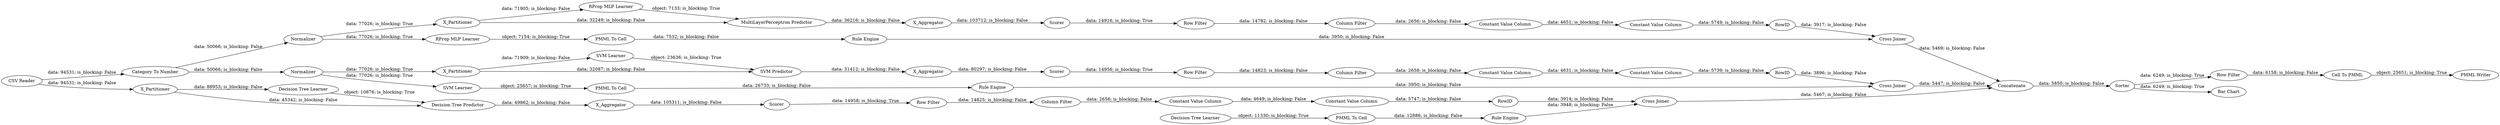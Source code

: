 digraph {
	"-8107386726302042316_33" [label="Decision Tree Learner"]
	"-6902593452676619570_32" [label="Decision Tree Predictor"]
	"2932351422363123692_9" [label="Row Filter"]
	"480799600468103693_294" [label="Column Filter"]
	"1659532876047416488_290" [label="Constant Value Column"]
	"-4748952963782934900_35" [label="RProp MLP Learner"]
	"7629981689679395604_62" [label="CSV Reader"]
	"-4689115768319958675_32" [label="MultiLayerPerceptron Predictor"]
	"-8107386726302042316_28" [label="PMML To Cell"]
	"-6531062281159475051_31" [label="SVM Learner"]
	"1659532876047416488_292" [label="Constant Value Column"]
	"-4689115768319958675_38" [label="Cross Joiner"]
	"-6902593452676619570_39" [label=Scorer]
	"7629981689679395604_54" [label="Cell To PMML"]
	"2932351422363123692_290" [label="Constant Value Column"]
	"7629981689679395604_61" [label="PMML Writer"]
	"2932351422363123692_292" [label="Constant Value Column"]
	"-6531062281159475051_2" [label=X_Partitioner]
	"7629981689679395604_60" [label=Concatenate]
	"7629981689679395604_52" [label=Sorter]
	"2932351422363123692_293" [label=RowID]
	"-6531062281159475051_40" [label=Normalizer]
	"-6531062281159475051_7" [label=X_Aggregator]
	"-4689115768319958675_31" [label="RProp MLP Learner"]
	"-8823750271135622673_34" [label="PMML To Cell"]
	"-6531062281159475051_32" [label="SVM Predictor"]
	"1659532876047416488_294" [label="Column Filter"]
	"7629981689679395604_53" [label="Row Filter"]
	"7629981689679395604_58" [label="Category To Number"]
	"-6902593452676619570_2" [label=X_Partitioner]
	"-6902593452676619570_31" [label="Decision Tree Learner"]
	"-4748952963782934900_34" [label="Rule Engine"]
	"-6902593452676619570_7" [label=X_Aggregator]
	"-8823750271135622673_35" [label="Rule Engine"]
	"-4748952963782934900_22" [label="PMML To Cell"]
	"7629981689679395604_63" [label="Bar Chart"]
	"480799600468103693_9" [label="Row Filter"]
	"480799600468103693_292" [label="Constant Value Column"]
	"480799600468103693_290" [label="Constant Value Column"]
	"-4689115768319958675_39" [label=Normalizer]
	"-6531062281159475051_41" [label=Scorer]
	"-4689115768319958675_7" [label=X_Aggregator]
	"-4689115768319958675_40" [label=Scorer]
	"2932351422363123692_294" [label="Column Filter"]
	"-6902593452676619570_38" [label="Cross Joiner"]
	"-8823750271135622673_33" [label="SVM Learner"]
	"-4689115768319958675_2" [label=X_Partitioner]
	"-8107386726302042316_34" [label="Rule Engine"]
	"1659532876047416488_9" [label="Row Filter"]
	"1659532876047416488_293" [label=RowID]
	"480799600468103693_293" [label=RowID]
	"-6531062281159475051_39" [label="Cross Joiner"]
	"2932351422363123692_290" -> "2932351422363123692_292" [label="data: 4649; is_blocking: False"]
	"-6531062281159475051_39" -> "7629981689679395604_60" [label="data: 5447; is_blocking: False"]
	"2932351422363123692_292" -> "2932351422363123692_293" [label="data: 5747; is_blocking: False"]
	"-6531062281159475051_31" -> "-6531062281159475051_32" [label="object: 23636; is_blocking: True"]
	"-8823750271135622673_35" -> "-6531062281159475051_39" [label="data: 3950; is_blocking: False"]
	"-6902593452676619570_7" -> "-6902593452676619570_39" [label="data: 105311; is_blocking: False"]
	"7629981689679395604_60" -> "7629981689679395604_52" [label="data: 5850; is_blocking: False"]
	"480799600468103693_9" -> "480799600468103693_294" [label="data: 14782; is_blocking: False"]
	"-6531062281159475051_2" -> "-6531062281159475051_31" [label="data: 71909; is_blocking: False"]
	"-4689115768319958675_39" -> "-4748952963782934900_35" [label="data: 77026; is_blocking: True"]
	"-6531062281159475051_2" -> "-6531062281159475051_32" [label="data: 32087; is_blocking: False"]
	"-4689115768319958675_38" -> "7629981689679395604_60" [label="data: 5469; is_blocking: False"]
	"-6902593452676619570_39" -> "2932351422363123692_9" [label="data: 14958; is_blocking: True"]
	"7629981689679395604_62" -> "7629981689679395604_58" [label="data: 94531; is_blocking: False"]
	"-8107386726302042316_28" -> "-8107386726302042316_34" [label="data: 12886; is_blocking: False"]
	"2932351422363123692_294" -> "2932351422363123692_290" [label="data: 2656; is_blocking: False"]
	"-4689115768319958675_39" -> "-4689115768319958675_2" [label="data: 77026; is_blocking: True"]
	"2932351422363123692_293" -> "-6902593452676619570_38" [label="data: 3914; is_blocking: False"]
	"-8823750271135622673_34" -> "-8823750271135622673_35" [label="data: 26733; is_blocking: False"]
	"480799600468103693_294" -> "480799600468103693_290" [label="data: 2656; is_blocking: False"]
	"1659532876047416488_294" -> "1659532876047416488_290" [label="data: 2658; is_blocking: False"]
	"1659532876047416488_292" -> "1659532876047416488_293" [label="data: 5739; is_blocking: False"]
	"-8823750271135622673_33" -> "-8823750271135622673_34" [label="object: 25657; is_blocking: True"]
	"7629981689679395604_58" -> "-4689115768319958675_39" [label="data: 50066; is_blocking: False"]
	"480799600468103693_290" -> "480799600468103693_292" [label="data: 4651; is_blocking: False"]
	"-6902593452676619570_2" -> "-6902593452676619570_31" [label="data: 88953; is_blocking: False"]
	"-6902593452676619570_2" -> "-6902593452676619570_32" [label="data: 45342; is_blocking: False"]
	"1659532876047416488_9" -> "1659532876047416488_294" [label="data: 14823; is_blocking: False"]
	"-6531062281159475051_40" -> "-6531062281159475051_2" [label="data: 77026; is_blocking: True"]
	"-8107386726302042316_33" -> "-8107386726302042316_28" [label="object: 11330; is_blocking: True"]
	"-4689115768319958675_2" -> "-4689115768319958675_32" [label="data: 32249; is_blocking: False"]
	"480799600468103693_293" -> "-4689115768319958675_38" [label="data: 3917; is_blocking: False"]
	"-4689115768319958675_40" -> "480799600468103693_9" [label="data: 14916; is_blocking: True"]
	"-4748952963782934900_22" -> "-4748952963782934900_34" [label="data: 7532; is_blocking: False"]
	"480799600468103693_292" -> "480799600468103693_293" [label="data: 5749; is_blocking: False"]
	"-6531062281159475051_40" -> "-8823750271135622673_33" [label="data: 77026; is_blocking: True"]
	"-6902593452676619570_38" -> "7629981689679395604_60" [label="data: 5467; is_blocking: False"]
	"7629981689679395604_53" -> "7629981689679395604_54" [label="data: 6158; is_blocking: False"]
	"7629981689679395604_52" -> "7629981689679395604_53" [label="data: 6249; is_blocking: True"]
	"-4748952963782934900_35" -> "-4748952963782934900_22" [label="object: 7154; is_blocking: True"]
	"-8107386726302042316_34" -> "-6902593452676619570_38" [label="data: 3948; is_blocking: False"]
	"1659532876047416488_290" -> "1659532876047416488_292" [label="data: 4631; is_blocking: False"]
	"-4689115768319958675_31" -> "-4689115768319958675_32" [label="object: 7133; is_blocking: True"]
	"1659532876047416488_293" -> "-6531062281159475051_39" [label="data: 3896; is_blocking: False"]
	"-6531062281159475051_41" -> "1659532876047416488_9" [label="data: 14956; is_blocking: True"]
	"-6902593452676619570_32" -> "-6902593452676619570_7" [label="data: 49862; is_blocking: False"]
	"7629981689679395604_58" -> "-6531062281159475051_40" [label="data: 50066; is_blocking: False"]
	"2932351422363123692_9" -> "2932351422363123692_294" [label="data: 14825; is_blocking: False"]
	"-6531062281159475051_32" -> "-6531062281159475051_7" [label="data: 31412; is_blocking: False"]
	"-4748952963782934900_34" -> "-4689115768319958675_38" [label="data: 3950; is_blocking: False"]
	"-6902593452676619570_31" -> "-6902593452676619570_32" [label="object: 10876; is_blocking: True"]
	"7629981689679395604_54" -> "7629981689679395604_61" [label="object: 25651; is_blocking: True"]
	"-6531062281159475051_7" -> "-6531062281159475051_41" [label="data: 80297; is_blocking: False"]
	"-4689115768319958675_7" -> "-4689115768319958675_40" [label="data: 103712; is_blocking: False"]
	"7629981689679395604_52" -> "7629981689679395604_63" [label="data: 6249; is_blocking: True"]
	"-4689115768319958675_32" -> "-4689115768319958675_7" [label="data: 36216; is_blocking: False"]
	"-4689115768319958675_2" -> "-4689115768319958675_31" [label="data: 71905; is_blocking: False"]
	"7629981689679395604_62" -> "-6902593452676619570_2" [label="data: 94531; is_blocking: False"]
	rankdir=LR
}
